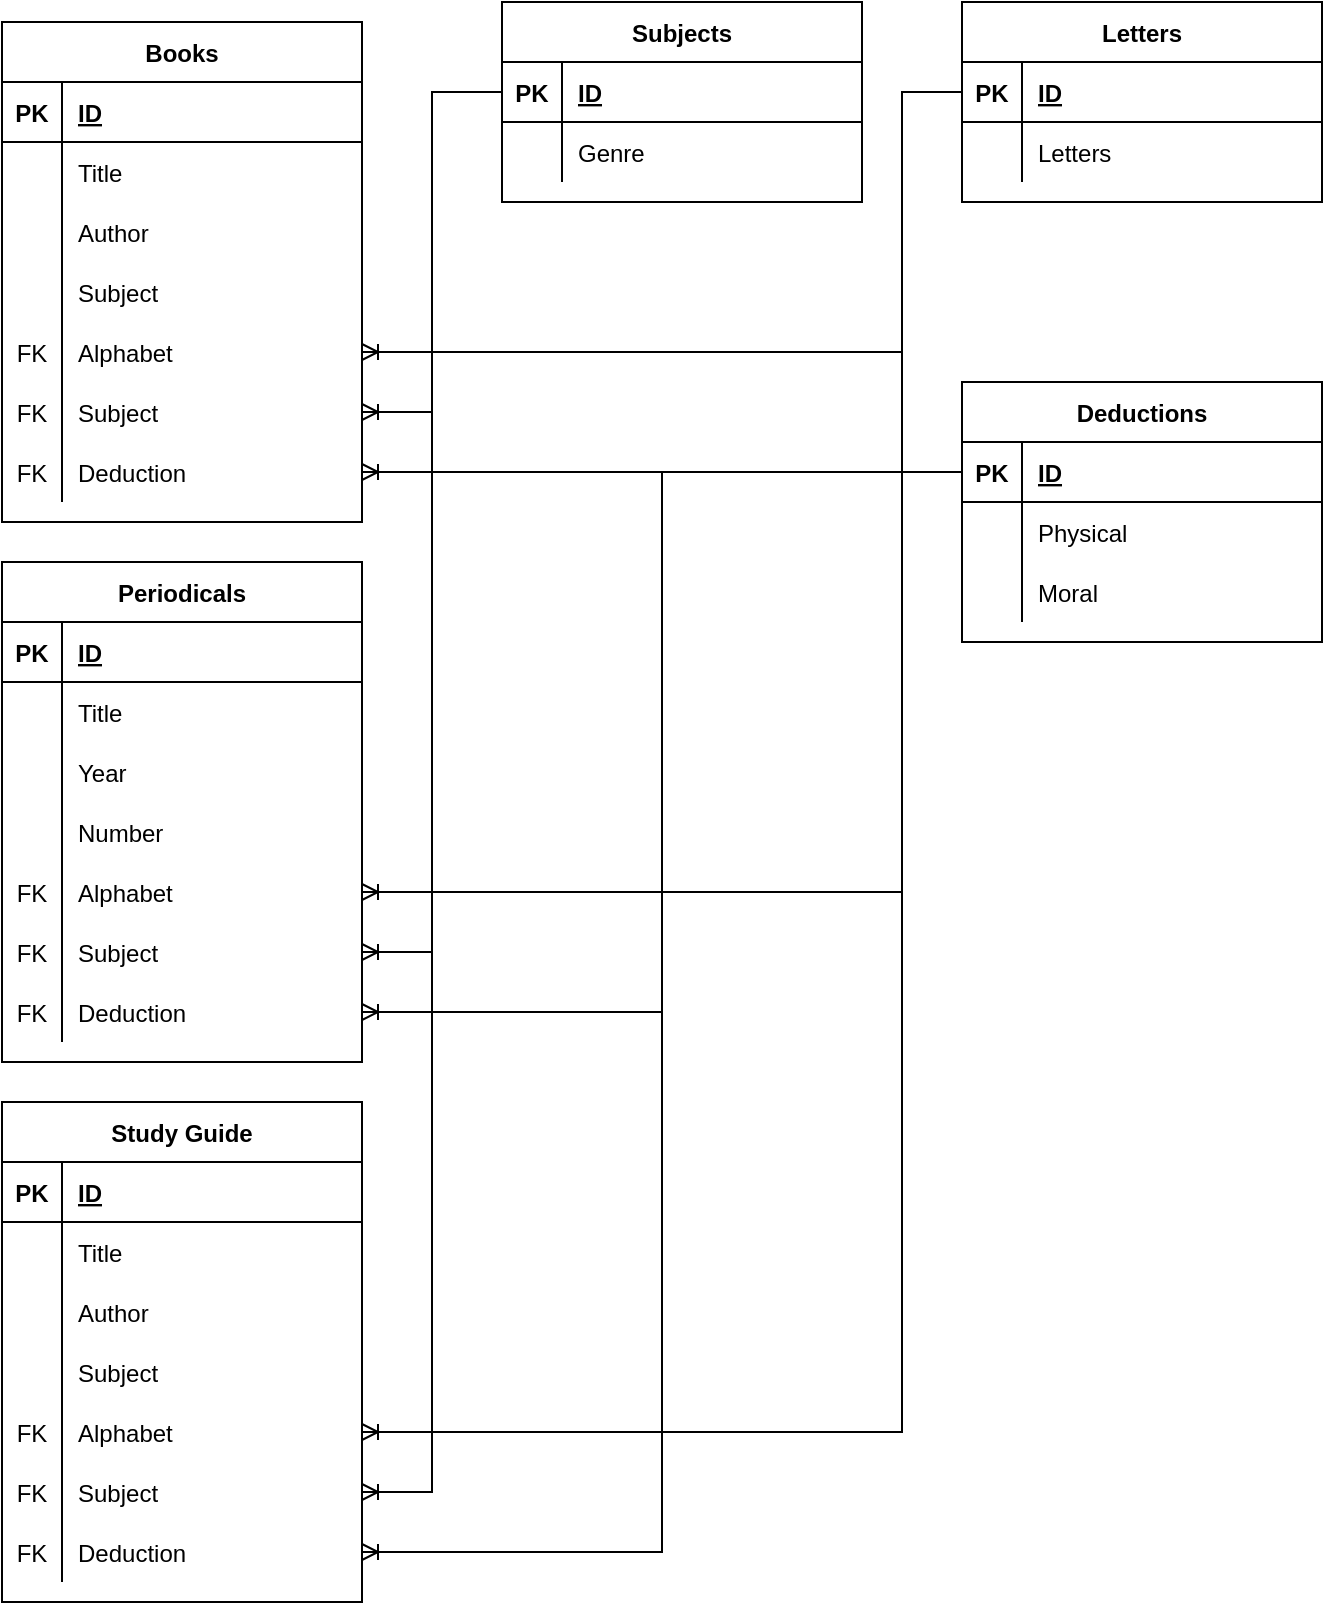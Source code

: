 <mxfile version="16.5.6" type="github">
  <diagram id="R2lEEEUBdFMjLlhIrx00" name="Page-1">
    <mxGraphModel dx="1381" dy="756" grid="1" gridSize="10" guides="1" tooltips="1" connect="1" arrows="1" fold="1" page="1" pageScale="1" pageWidth="850" pageHeight="1100" math="0" shadow="0" extFonts="Permanent Marker^https://fonts.googleapis.com/css?family=Permanent+Marker">
      <root>
        <mxCell id="0" />
        <mxCell id="1" parent="0" />
        <mxCell id="2j38CHUPCW1FRVG2KIAD-1" value="Books" style="shape=table;startSize=30;container=1;collapsible=1;childLayout=tableLayout;fixedRows=1;rowLines=0;fontStyle=1;align=center;resizeLast=1;" parent="1" vertex="1">
          <mxGeometry x="80" y="80" width="180" height="250" as="geometry" />
        </mxCell>
        <mxCell id="2j38CHUPCW1FRVG2KIAD-2" value="" style="shape=tableRow;horizontal=0;startSize=0;swimlaneHead=0;swimlaneBody=0;fillColor=none;collapsible=0;dropTarget=0;points=[[0,0.5],[1,0.5]];portConstraint=eastwest;top=0;left=0;right=0;bottom=1;" parent="2j38CHUPCW1FRVG2KIAD-1" vertex="1">
          <mxGeometry y="30" width="180" height="30" as="geometry" />
        </mxCell>
        <mxCell id="2j38CHUPCW1FRVG2KIAD-3" value="PK" style="shape=partialRectangle;connectable=0;fillColor=none;top=0;left=0;bottom=0;right=0;fontStyle=1;overflow=hidden;" parent="2j38CHUPCW1FRVG2KIAD-2" vertex="1">
          <mxGeometry width="30" height="30" as="geometry">
            <mxRectangle width="30" height="30" as="alternateBounds" />
          </mxGeometry>
        </mxCell>
        <mxCell id="2j38CHUPCW1FRVG2KIAD-4" value="ID" style="shape=partialRectangle;connectable=0;fillColor=none;top=0;left=0;bottom=0;right=0;align=left;spacingLeft=6;fontStyle=5;overflow=hidden;" parent="2j38CHUPCW1FRVG2KIAD-2" vertex="1">
          <mxGeometry x="30" width="150" height="30" as="geometry">
            <mxRectangle width="150" height="30" as="alternateBounds" />
          </mxGeometry>
        </mxCell>
        <mxCell id="2j38CHUPCW1FRVG2KIAD-5" value="" style="shape=tableRow;horizontal=0;startSize=0;swimlaneHead=0;swimlaneBody=0;fillColor=none;collapsible=0;dropTarget=0;points=[[0,0.5],[1,0.5]];portConstraint=eastwest;top=0;left=0;right=0;bottom=0;" parent="2j38CHUPCW1FRVG2KIAD-1" vertex="1">
          <mxGeometry y="60" width="180" height="30" as="geometry" />
        </mxCell>
        <mxCell id="2j38CHUPCW1FRVG2KIAD-6" value="" style="shape=partialRectangle;connectable=0;fillColor=none;top=0;left=0;bottom=0;right=0;editable=1;overflow=hidden;" parent="2j38CHUPCW1FRVG2KIAD-5" vertex="1">
          <mxGeometry width="30" height="30" as="geometry">
            <mxRectangle width="30" height="30" as="alternateBounds" />
          </mxGeometry>
        </mxCell>
        <mxCell id="2j38CHUPCW1FRVG2KIAD-7" value="Title" style="shape=partialRectangle;connectable=0;fillColor=none;top=0;left=0;bottom=0;right=0;align=left;spacingLeft=6;overflow=hidden;" parent="2j38CHUPCW1FRVG2KIAD-5" vertex="1">
          <mxGeometry x="30" width="150" height="30" as="geometry">
            <mxRectangle width="150" height="30" as="alternateBounds" />
          </mxGeometry>
        </mxCell>
        <mxCell id="2j38CHUPCW1FRVG2KIAD-8" value="" style="shape=tableRow;horizontal=0;startSize=0;swimlaneHead=0;swimlaneBody=0;fillColor=none;collapsible=0;dropTarget=0;points=[[0,0.5],[1,0.5]];portConstraint=eastwest;top=0;left=0;right=0;bottom=0;" parent="2j38CHUPCW1FRVG2KIAD-1" vertex="1">
          <mxGeometry y="90" width="180" height="30" as="geometry" />
        </mxCell>
        <mxCell id="2j38CHUPCW1FRVG2KIAD-9" value="" style="shape=partialRectangle;connectable=0;fillColor=none;top=0;left=0;bottom=0;right=0;editable=1;overflow=hidden;" parent="2j38CHUPCW1FRVG2KIAD-8" vertex="1">
          <mxGeometry width="30" height="30" as="geometry">
            <mxRectangle width="30" height="30" as="alternateBounds" />
          </mxGeometry>
        </mxCell>
        <mxCell id="2j38CHUPCW1FRVG2KIAD-10" value="Author" style="shape=partialRectangle;connectable=0;fillColor=none;top=0;left=0;bottom=0;right=0;align=left;spacingLeft=6;overflow=hidden;" parent="2j38CHUPCW1FRVG2KIAD-8" vertex="1">
          <mxGeometry x="30" width="150" height="30" as="geometry">
            <mxRectangle width="150" height="30" as="alternateBounds" />
          </mxGeometry>
        </mxCell>
        <mxCell id="2j38CHUPCW1FRVG2KIAD-11" value="" style="shape=tableRow;horizontal=0;startSize=0;swimlaneHead=0;swimlaneBody=0;fillColor=none;collapsible=0;dropTarget=0;points=[[0,0.5],[1,0.5]];portConstraint=eastwest;top=0;left=0;right=0;bottom=0;" parent="2j38CHUPCW1FRVG2KIAD-1" vertex="1">
          <mxGeometry y="120" width="180" height="30" as="geometry" />
        </mxCell>
        <mxCell id="2j38CHUPCW1FRVG2KIAD-12" value="" style="shape=partialRectangle;connectable=0;fillColor=none;top=0;left=0;bottom=0;right=0;editable=1;overflow=hidden;" parent="2j38CHUPCW1FRVG2KIAD-11" vertex="1">
          <mxGeometry width="30" height="30" as="geometry">
            <mxRectangle width="30" height="30" as="alternateBounds" />
          </mxGeometry>
        </mxCell>
        <mxCell id="2j38CHUPCW1FRVG2KIAD-13" value="Subject" style="shape=partialRectangle;connectable=0;fillColor=none;top=0;left=0;bottom=0;right=0;align=left;spacingLeft=6;overflow=hidden;" parent="2j38CHUPCW1FRVG2KIAD-11" vertex="1">
          <mxGeometry x="30" width="150" height="30" as="geometry">
            <mxRectangle width="150" height="30" as="alternateBounds" />
          </mxGeometry>
        </mxCell>
        <mxCell id="2j38CHUPCW1FRVG2KIAD-18" value="" style="shape=tableRow;horizontal=0;startSize=0;swimlaneHead=0;swimlaneBody=0;fillColor=none;collapsible=0;dropTarget=0;points=[[0,0.5],[1,0.5]];portConstraint=eastwest;top=0;left=0;right=0;bottom=0;" parent="2j38CHUPCW1FRVG2KIAD-1" vertex="1">
          <mxGeometry y="150" width="180" height="30" as="geometry" />
        </mxCell>
        <mxCell id="2j38CHUPCW1FRVG2KIAD-19" value="FK" style="shape=partialRectangle;connectable=0;fillColor=none;top=0;left=0;bottom=0;right=0;editable=1;overflow=hidden;" parent="2j38CHUPCW1FRVG2KIAD-18" vertex="1">
          <mxGeometry width="30" height="30" as="geometry">
            <mxRectangle width="30" height="30" as="alternateBounds" />
          </mxGeometry>
        </mxCell>
        <mxCell id="2j38CHUPCW1FRVG2KIAD-20" value="Alphabet" style="shape=partialRectangle;connectable=0;fillColor=none;top=0;left=0;bottom=0;right=0;align=left;spacingLeft=6;overflow=hidden;" parent="2j38CHUPCW1FRVG2KIAD-18" vertex="1">
          <mxGeometry x="30" width="150" height="30" as="geometry">
            <mxRectangle width="150" height="30" as="alternateBounds" />
          </mxGeometry>
        </mxCell>
        <mxCell id="2j38CHUPCW1FRVG2KIAD-75" value="" style="shape=tableRow;horizontal=0;startSize=0;swimlaneHead=0;swimlaneBody=0;fillColor=none;collapsible=0;dropTarget=0;points=[[0,0.5],[1,0.5]];portConstraint=eastwest;top=0;left=0;right=0;bottom=0;" parent="2j38CHUPCW1FRVG2KIAD-1" vertex="1">
          <mxGeometry y="180" width="180" height="30" as="geometry" />
        </mxCell>
        <mxCell id="2j38CHUPCW1FRVG2KIAD-76" value="FK" style="shape=partialRectangle;connectable=0;fillColor=none;top=0;left=0;bottom=0;right=0;editable=1;overflow=hidden;" parent="2j38CHUPCW1FRVG2KIAD-75" vertex="1">
          <mxGeometry width="30" height="30" as="geometry">
            <mxRectangle width="30" height="30" as="alternateBounds" />
          </mxGeometry>
        </mxCell>
        <mxCell id="2j38CHUPCW1FRVG2KIAD-77" value="Subject" style="shape=partialRectangle;connectable=0;fillColor=none;top=0;left=0;bottom=0;right=0;align=left;spacingLeft=6;overflow=hidden;" parent="2j38CHUPCW1FRVG2KIAD-75" vertex="1">
          <mxGeometry x="30" width="150" height="30" as="geometry">
            <mxRectangle width="150" height="30" as="alternateBounds" />
          </mxGeometry>
        </mxCell>
        <mxCell id="2j38CHUPCW1FRVG2KIAD-34" value="" style="shape=tableRow;horizontal=0;startSize=0;swimlaneHead=0;swimlaneBody=0;fillColor=none;collapsible=0;dropTarget=0;points=[[0,0.5],[1,0.5]];portConstraint=eastwest;top=0;left=0;right=0;bottom=0;" parent="2j38CHUPCW1FRVG2KIAD-1" vertex="1">
          <mxGeometry y="210" width="180" height="30" as="geometry" />
        </mxCell>
        <mxCell id="2j38CHUPCW1FRVG2KIAD-35" value="FK" style="shape=partialRectangle;connectable=0;fillColor=none;top=0;left=0;bottom=0;right=0;editable=1;overflow=hidden;" parent="2j38CHUPCW1FRVG2KIAD-34" vertex="1">
          <mxGeometry width="30" height="30" as="geometry">
            <mxRectangle width="30" height="30" as="alternateBounds" />
          </mxGeometry>
        </mxCell>
        <mxCell id="2j38CHUPCW1FRVG2KIAD-36" value="Deduction" style="shape=partialRectangle;connectable=0;fillColor=none;top=0;left=0;bottom=0;right=0;align=left;spacingLeft=6;overflow=hidden;" parent="2j38CHUPCW1FRVG2KIAD-34" vertex="1">
          <mxGeometry x="30" width="150" height="30" as="geometry">
            <mxRectangle width="150" height="30" as="alternateBounds" />
          </mxGeometry>
        </mxCell>
        <mxCell id="2j38CHUPCW1FRVG2KIAD-21" value="Subjects" style="shape=table;startSize=30;container=1;collapsible=1;childLayout=tableLayout;fixedRows=1;rowLines=0;fontStyle=1;align=center;resizeLast=1;" parent="1" vertex="1">
          <mxGeometry x="330" y="70" width="180" height="100" as="geometry" />
        </mxCell>
        <mxCell id="2j38CHUPCW1FRVG2KIAD-22" value="" style="shape=tableRow;horizontal=0;startSize=0;swimlaneHead=0;swimlaneBody=0;fillColor=none;collapsible=0;dropTarget=0;points=[[0,0.5],[1,0.5]];portConstraint=eastwest;top=0;left=0;right=0;bottom=1;" parent="2j38CHUPCW1FRVG2KIAD-21" vertex="1">
          <mxGeometry y="30" width="180" height="30" as="geometry" />
        </mxCell>
        <mxCell id="2j38CHUPCW1FRVG2KIAD-23" value="PK" style="shape=partialRectangle;connectable=0;fillColor=none;top=0;left=0;bottom=0;right=0;fontStyle=1;overflow=hidden;" parent="2j38CHUPCW1FRVG2KIAD-22" vertex="1">
          <mxGeometry width="30" height="30" as="geometry">
            <mxRectangle width="30" height="30" as="alternateBounds" />
          </mxGeometry>
        </mxCell>
        <mxCell id="2j38CHUPCW1FRVG2KIAD-24" value="ID" style="shape=partialRectangle;connectable=0;fillColor=none;top=0;left=0;bottom=0;right=0;align=left;spacingLeft=6;fontStyle=5;overflow=hidden;" parent="2j38CHUPCW1FRVG2KIAD-22" vertex="1">
          <mxGeometry x="30" width="150" height="30" as="geometry">
            <mxRectangle width="150" height="30" as="alternateBounds" />
          </mxGeometry>
        </mxCell>
        <mxCell id="2j38CHUPCW1FRVG2KIAD-25" value="" style="shape=tableRow;horizontal=0;startSize=0;swimlaneHead=0;swimlaneBody=0;fillColor=none;collapsible=0;dropTarget=0;points=[[0,0.5],[1,0.5]];portConstraint=eastwest;top=0;left=0;right=0;bottom=0;" parent="2j38CHUPCW1FRVG2KIAD-21" vertex="1">
          <mxGeometry y="60" width="180" height="30" as="geometry" />
        </mxCell>
        <mxCell id="2j38CHUPCW1FRVG2KIAD-26" value="" style="shape=partialRectangle;connectable=0;fillColor=none;top=0;left=0;bottom=0;right=0;editable=1;overflow=hidden;" parent="2j38CHUPCW1FRVG2KIAD-25" vertex="1">
          <mxGeometry width="30" height="30" as="geometry">
            <mxRectangle width="30" height="30" as="alternateBounds" />
          </mxGeometry>
        </mxCell>
        <mxCell id="2j38CHUPCW1FRVG2KIAD-27" value="Genre" style="shape=partialRectangle;connectable=0;fillColor=none;top=0;left=0;bottom=0;right=0;align=left;spacingLeft=6;overflow=hidden;" parent="2j38CHUPCW1FRVG2KIAD-25" vertex="1">
          <mxGeometry x="30" width="150" height="30" as="geometry">
            <mxRectangle width="150" height="30" as="alternateBounds" />
          </mxGeometry>
        </mxCell>
        <mxCell id="2j38CHUPCW1FRVG2KIAD-37" value="Letters" style="shape=table;startSize=30;container=1;collapsible=1;childLayout=tableLayout;fixedRows=1;rowLines=0;fontStyle=1;align=center;resizeLast=1;" parent="1" vertex="1">
          <mxGeometry x="560" y="70" width="180" height="100" as="geometry" />
        </mxCell>
        <mxCell id="2j38CHUPCW1FRVG2KIAD-38" value="" style="shape=tableRow;horizontal=0;startSize=0;swimlaneHead=0;swimlaneBody=0;fillColor=none;collapsible=0;dropTarget=0;points=[[0,0.5],[1,0.5]];portConstraint=eastwest;top=0;left=0;right=0;bottom=1;" parent="2j38CHUPCW1FRVG2KIAD-37" vertex="1">
          <mxGeometry y="30" width="180" height="30" as="geometry" />
        </mxCell>
        <mxCell id="2j38CHUPCW1FRVG2KIAD-39" value="PK" style="shape=partialRectangle;connectable=0;fillColor=none;top=0;left=0;bottom=0;right=0;fontStyle=1;overflow=hidden;" parent="2j38CHUPCW1FRVG2KIAD-38" vertex="1">
          <mxGeometry width="30" height="30" as="geometry">
            <mxRectangle width="30" height="30" as="alternateBounds" />
          </mxGeometry>
        </mxCell>
        <mxCell id="2j38CHUPCW1FRVG2KIAD-40" value="ID" style="shape=partialRectangle;connectable=0;fillColor=none;top=0;left=0;bottom=0;right=0;align=left;spacingLeft=6;fontStyle=5;overflow=hidden;" parent="2j38CHUPCW1FRVG2KIAD-38" vertex="1">
          <mxGeometry x="30" width="150" height="30" as="geometry">
            <mxRectangle width="150" height="30" as="alternateBounds" />
          </mxGeometry>
        </mxCell>
        <mxCell id="2j38CHUPCW1FRVG2KIAD-41" value="" style="shape=tableRow;horizontal=0;startSize=0;swimlaneHead=0;swimlaneBody=0;fillColor=none;collapsible=0;dropTarget=0;points=[[0,0.5],[1,0.5]];portConstraint=eastwest;top=0;left=0;right=0;bottom=0;" parent="2j38CHUPCW1FRVG2KIAD-37" vertex="1">
          <mxGeometry y="60" width="180" height="30" as="geometry" />
        </mxCell>
        <mxCell id="2j38CHUPCW1FRVG2KIAD-42" value="" style="shape=partialRectangle;connectable=0;fillColor=none;top=0;left=0;bottom=0;right=0;editable=1;overflow=hidden;" parent="2j38CHUPCW1FRVG2KIAD-41" vertex="1">
          <mxGeometry width="30" height="30" as="geometry">
            <mxRectangle width="30" height="30" as="alternateBounds" />
          </mxGeometry>
        </mxCell>
        <mxCell id="2j38CHUPCW1FRVG2KIAD-43" value="Letters" style="shape=partialRectangle;connectable=0;fillColor=none;top=0;left=0;bottom=0;right=0;align=left;spacingLeft=6;overflow=hidden;" parent="2j38CHUPCW1FRVG2KIAD-41" vertex="1">
          <mxGeometry x="30" width="150" height="30" as="geometry">
            <mxRectangle width="150" height="30" as="alternateBounds" />
          </mxGeometry>
        </mxCell>
        <mxCell id="2j38CHUPCW1FRVG2KIAD-50" value="" style="edgeStyle=orthogonalEdgeStyle;fontSize=12;html=1;endArrow=ERoneToMany;rounded=0;" parent="1" source="2j38CHUPCW1FRVG2KIAD-22" target="2j38CHUPCW1FRVG2KIAD-75" edge="1">
          <mxGeometry width="100" height="100" relative="1" as="geometry">
            <mxPoint x="320" y="120" as="sourcePoint" />
            <mxPoint x="260" y="275" as="targetPoint" />
          </mxGeometry>
        </mxCell>
        <mxCell id="2j38CHUPCW1FRVG2KIAD-52" value="" style="edgeStyle=orthogonalEdgeStyle;fontSize=12;html=1;endArrow=ERoneToMany;rounded=0;elbow=vertical;" parent="1" source="2j38CHUPCW1FRVG2KIAD-38" target="2j38CHUPCW1FRVG2KIAD-18" edge="1">
          <mxGeometry width="100" height="100" relative="1" as="geometry">
            <mxPoint x="450" y="370" as="sourcePoint" />
            <mxPoint x="550" y="270" as="targetPoint" />
            <Array as="points">
              <mxPoint x="530" y="115" />
              <mxPoint x="530" y="245" />
            </Array>
          </mxGeometry>
        </mxCell>
        <mxCell id="2j38CHUPCW1FRVG2KIAD-53" value="Periodicals" style="shape=table;startSize=30;container=1;collapsible=1;childLayout=tableLayout;fixedRows=1;rowLines=0;fontStyle=1;align=center;resizeLast=1;" parent="1" vertex="1">
          <mxGeometry x="80" y="350" width="180" height="250" as="geometry" />
        </mxCell>
        <mxCell id="2j38CHUPCW1FRVG2KIAD-54" value="" style="shape=tableRow;horizontal=0;startSize=0;swimlaneHead=0;swimlaneBody=0;fillColor=none;collapsible=0;dropTarget=0;points=[[0,0.5],[1,0.5]];portConstraint=eastwest;top=0;left=0;right=0;bottom=1;" parent="2j38CHUPCW1FRVG2KIAD-53" vertex="1">
          <mxGeometry y="30" width="180" height="30" as="geometry" />
        </mxCell>
        <mxCell id="2j38CHUPCW1FRVG2KIAD-55" value="PK" style="shape=partialRectangle;connectable=0;fillColor=none;top=0;left=0;bottom=0;right=0;fontStyle=1;overflow=hidden;" parent="2j38CHUPCW1FRVG2KIAD-54" vertex="1">
          <mxGeometry width="30" height="30" as="geometry">
            <mxRectangle width="30" height="30" as="alternateBounds" />
          </mxGeometry>
        </mxCell>
        <mxCell id="2j38CHUPCW1FRVG2KIAD-56" value="ID" style="shape=partialRectangle;connectable=0;fillColor=none;top=0;left=0;bottom=0;right=0;align=left;spacingLeft=6;fontStyle=5;overflow=hidden;" parent="2j38CHUPCW1FRVG2KIAD-54" vertex="1">
          <mxGeometry x="30" width="150" height="30" as="geometry">
            <mxRectangle width="150" height="30" as="alternateBounds" />
          </mxGeometry>
        </mxCell>
        <mxCell id="2j38CHUPCW1FRVG2KIAD-57" value="" style="shape=tableRow;horizontal=0;startSize=0;swimlaneHead=0;swimlaneBody=0;fillColor=none;collapsible=0;dropTarget=0;points=[[0,0.5],[1,0.5]];portConstraint=eastwest;top=0;left=0;right=0;bottom=0;" parent="2j38CHUPCW1FRVG2KIAD-53" vertex="1">
          <mxGeometry y="60" width="180" height="30" as="geometry" />
        </mxCell>
        <mxCell id="2j38CHUPCW1FRVG2KIAD-58" value="" style="shape=partialRectangle;connectable=0;fillColor=none;top=0;left=0;bottom=0;right=0;editable=1;overflow=hidden;" parent="2j38CHUPCW1FRVG2KIAD-57" vertex="1">
          <mxGeometry width="30" height="30" as="geometry">
            <mxRectangle width="30" height="30" as="alternateBounds" />
          </mxGeometry>
        </mxCell>
        <mxCell id="2j38CHUPCW1FRVG2KIAD-59" value="Title" style="shape=partialRectangle;connectable=0;fillColor=none;top=0;left=0;bottom=0;right=0;align=left;spacingLeft=6;overflow=hidden;" parent="2j38CHUPCW1FRVG2KIAD-57" vertex="1">
          <mxGeometry x="30" width="150" height="30" as="geometry">
            <mxRectangle width="150" height="30" as="alternateBounds" />
          </mxGeometry>
        </mxCell>
        <mxCell id="2j38CHUPCW1FRVG2KIAD-60" value="" style="shape=tableRow;horizontal=0;startSize=0;swimlaneHead=0;swimlaneBody=0;fillColor=none;collapsible=0;dropTarget=0;points=[[0,0.5],[1,0.5]];portConstraint=eastwest;top=0;left=0;right=0;bottom=0;" parent="2j38CHUPCW1FRVG2KIAD-53" vertex="1">
          <mxGeometry y="90" width="180" height="30" as="geometry" />
        </mxCell>
        <mxCell id="2j38CHUPCW1FRVG2KIAD-61" value="" style="shape=partialRectangle;connectable=0;fillColor=none;top=0;left=0;bottom=0;right=0;editable=1;overflow=hidden;" parent="2j38CHUPCW1FRVG2KIAD-60" vertex="1">
          <mxGeometry width="30" height="30" as="geometry">
            <mxRectangle width="30" height="30" as="alternateBounds" />
          </mxGeometry>
        </mxCell>
        <mxCell id="2j38CHUPCW1FRVG2KIAD-62" value="Year" style="shape=partialRectangle;connectable=0;fillColor=none;top=0;left=0;bottom=0;right=0;align=left;spacingLeft=6;overflow=hidden;" parent="2j38CHUPCW1FRVG2KIAD-60" vertex="1">
          <mxGeometry x="30" width="150" height="30" as="geometry">
            <mxRectangle width="150" height="30" as="alternateBounds" />
          </mxGeometry>
        </mxCell>
        <mxCell id="2j38CHUPCW1FRVG2KIAD-63" value="" style="shape=tableRow;horizontal=0;startSize=0;swimlaneHead=0;swimlaneBody=0;fillColor=none;collapsible=0;dropTarget=0;points=[[0,0.5],[1,0.5]];portConstraint=eastwest;top=0;left=0;right=0;bottom=0;" parent="2j38CHUPCW1FRVG2KIAD-53" vertex="1">
          <mxGeometry y="120" width="180" height="30" as="geometry" />
        </mxCell>
        <mxCell id="2j38CHUPCW1FRVG2KIAD-64" value="" style="shape=partialRectangle;connectable=0;fillColor=none;top=0;left=0;bottom=0;right=0;editable=1;overflow=hidden;" parent="2j38CHUPCW1FRVG2KIAD-63" vertex="1">
          <mxGeometry width="30" height="30" as="geometry">
            <mxRectangle width="30" height="30" as="alternateBounds" />
          </mxGeometry>
        </mxCell>
        <mxCell id="2j38CHUPCW1FRVG2KIAD-65" value="Number" style="shape=partialRectangle;connectable=0;fillColor=none;top=0;left=0;bottom=0;right=0;align=left;spacingLeft=6;overflow=hidden;" parent="2j38CHUPCW1FRVG2KIAD-63" vertex="1">
          <mxGeometry x="30" width="150" height="30" as="geometry">
            <mxRectangle width="150" height="30" as="alternateBounds" />
          </mxGeometry>
        </mxCell>
        <mxCell id="2j38CHUPCW1FRVG2KIAD-66" value="" style="shape=tableRow;horizontal=0;startSize=0;swimlaneHead=0;swimlaneBody=0;fillColor=none;collapsible=0;dropTarget=0;points=[[0,0.5],[1,0.5]];portConstraint=eastwest;top=0;left=0;right=0;bottom=0;" parent="2j38CHUPCW1FRVG2KIAD-53" vertex="1">
          <mxGeometry y="150" width="180" height="30" as="geometry" />
        </mxCell>
        <mxCell id="2j38CHUPCW1FRVG2KIAD-67" value="FK" style="shape=partialRectangle;connectable=0;fillColor=none;top=0;left=0;bottom=0;right=0;editable=1;overflow=hidden;" parent="2j38CHUPCW1FRVG2KIAD-66" vertex="1">
          <mxGeometry width="30" height="30" as="geometry">
            <mxRectangle width="30" height="30" as="alternateBounds" />
          </mxGeometry>
        </mxCell>
        <mxCell id="2j38CHUPCW1FRVG2KIAD-68" value="Alphabet" style="shape=partialRectangle;connectable=0;fillColor=none;top=0;left=0;bottom=0;right=0;align=left;spacingLeft=6;overflow=hidden;" parent="2j38CHUPCW1FRVG2KIAD-66" vertex="1">
          <mxGeometry x="30" width="150" height="30" as="geometry">
            <mxRectangle width="150" height="30" as="alternateBounds" />
          </mxGeometry>
        </mxCell>
        <mxCell id="2j38CHUPCW1FRVG2KIAD-94" value="" style="shape=tableRow;horizontal=0;startSize=0;swimlaneHead=0;swimlaneBody=0;fillColor=none;collapsible=0;dropTarget=0;points=[[0,0.5],[1,0.5]];portConstraint=eastwest;top=0;left=0;right=0;bottom=0;" parent="2j38CHUPCW1FRVG2KIAD-53" vertex="1">
          <mxGeometry y="180" width="180" height="30" as="geometry" />
        </mxCell>
        <mxCell id="2j38CHUPCW1FRVG2KIAD-95" value="FK" style="shape=partialRectangle;connectable=0;fillColor=none;top=0;left=0;bottom=0;right=0;editable=1;overflow=hidden;" parent="2j38CHUPCW1FRVG2KIAD-94" vertex="1">
          <mxGeometry width="30" height="30" as="geometry">
            <mxRectangle width="30" height="30" as="alternateBounds" />
          </mxGeometry>
        </mxCell>
        <mxCell id="2j38CHUPCW1FRVG2KIAD-96" value="Subject" style="shape=partialRectangle;connectable=0;fillColor=none;top=0;left=0;bottom=0;right=0;align=left;spacingLeft=6;overflow=hidden;" parent="2j38CHUPCW1FRVG2KIAD-94" vertex="1">
          <mxGeometry x="30" width="150" height="30" as="geometry">
            <mxRectangle width="150" height="30" as="alternateBounds" />
          </mxGeometry>
        </mxCell>
        <mxCell id="2j38CHUPCW1FRVG2KIAD-69" value="" style="shape=tableRow;horizontal=0;startSize=0;swimlaneHead=0;swimlaneBody=0;fillColor=none;collapsible=0;dropTarget=0;points=[[0,0.5],[1,0.5]];portConstraint=eastwest;top=0;left=0;right=0;bottom=0;" parent="2j38CHUPCW1FRVG2KIAD-53" vertex="1">
          <mxGeometry y="210" width="180" height="30" as="geometry" />
        </mxCell>
        <mxCell id="2j38CHUPCW1FRVG2KIAD-70" value="FK" style="shape=partialRectangle;connectable=0;fillColor=none;top=0;left=0;bottom=0;right=0;editable=1;overflow=hidden;" parent="2j38CHUPCW1FRVG2KIAD-69" vertex="1">
          <mxGeometry width="30" height="30" as="geometry">
            <mxRectangle width="30" height="30" as="alternateBounds" />
          </mxGeometry>
        </mxCell>
        <mxCell id="2j38CHUPCW1FRVG2KIAD-71" value="Deduction" style="shape=partialRectangle;connectable=0;fillColor=none;top=0;left=0;bottom=0;right=0;align=left;spacingLeft=6;overflow=hidden;" parent="2j38CHUPCW1FRVG2KIAD-69" vertex="1">
          <mxGeometry x="30" width="150" height="30" as="geometry">
            <mxRectangle width="150" height="30" as="alternateBounds" />
          </mxGeometry>
        </mxCell>
        <mxCell id="2j38CHUPCW1FRVG2KIAD-78" value="Deductions" style="shape=table;startSize=30;container=1;collapsible=1;childLayout=tableLayout;fixedRows=1;rowLines=0;fontStyle=1;align=center;resizeLast=1;" parent="1" vertex="1">
          <mxGeometry x="560" y="260" width="180" height="130" as="geometry" />
        </mxCell>
        <mxCell id="2j38CHUPCW1FRVG2KIAD-79" value="" style="shape=tableRow;horizontal=0;startSize=0;swimlaneHead=0;swimlaneBody=0;fillColor=none;collapsible=0;dropTarget=0;points=[[0,0.5],[1,0.5]];portConstraint=eastwest;top=0;left=0;right=0;bottom=1;" parent="2j38CHUPCW1FRVG2KIAD-78" vertex="1">
          <mxGeometry y="30" width="180" height="30" as="geometry" />
        </mxCell>
        <mxCell id="2j38CHUPCW1FRVG2KIAD-80" value="PK" style="shape=partialRectangle;connectable=0;fillColor=none;top=0;left=0;bottom=0;right=0;fontStyle=1;overflow=hidden;" parent="2j38CHUPCW1FRVG2KIAD-79" vertex="1">
          <mxGeometry width="30" height="30" as="geometry">
            <mxRectangle width="30" height="30" as="alternateBounds" />
          </mxGeometry>
        </mxCell>
        <mxCell id="2j38CHUPCW1FRVG2KIAD-81" value="ID" style="shape=partialRectangle;connectable=0;fillColor=none;top=0;left=0;bottom=0;right=0;align=left;spacingLeft=6;fontStyle=5;overflow=hidden;" parent="2j38CHUPCW1FRVG2KIAD-79" vertex="1">
          <mxGeometry x="30" width="150" height="30" as="geometry">
            <mxRectangle width="150" height="30" as="alternateBounds" />
          </mxGeometry>
        </mxCell>
        <mxCell id="2j38CHUPCW1FRVG2KIAD-82" value="" style="shape=tableRow;horizontal=0;startSize=0;swimlaneHead=0;swimlaneBody=0;fillColor=none;collapsible=0;dropTarget=0;points=[[0,0.5],[1,0.5]];portConstraint=eastwest;top=0;left=0;right=0;bottom=0;" parent="2j38CHUPCW1FRVG2KIAD-78" vertex="1">
          <mxGeometry y="60" width="180" height="30" as="geometry" />
        </mxCell>
        <mxCell id="2j38CHUPCW1FRVG2KIAD-83" value="" style="shape=partialRectangle;connectable=0;fillColor=none;top=0;left=0;bottom=0;right=0;editable=1;overflow=hidden;" parent="2j38CHUPCW1FRVG2KIAD-82" vertex="1">
          <mxGeometry width="30" height="30" as="geometry">
            <mxRectangle width="30" height="30" as="alternateBounds" />
          </mxGeometry>
        </mxCell>
        <mxCell id="2j38CHUPCW1FRVG2KIAD-84" value="Physical" style="shape=partialRectangle;connectable=0;fillColor=none;top=0;left=0;bottom=0;right=0;align=left;spacingLeft=6;overflow=hidden;" parent="2j38CHUPCW1FRVG2KIAD-82" vertex="1">
          <mxGeometry x="30" width="150" height="30" as="geometry">
            <mxRectangle width="150" height="30" as="alternateBounds" />
          </mxGeometry>
        </mxCell>
        <mxCell id="2j38CHUPCW1FRVG2KIAD-85" value="" style="shape=tableRow;horizontal=0;startSize=0;swimlaneHead=0;swimlaneBody=0;fillColor=none;collapsible=0;dropTarget=0;points=[[0,0.5],[1,0.5]];portConstraint=eastwest;top=0;left=0;right=0;bottom=0;" parent="2j38CHUPCW1FRVG2KIAD-78" vertex="1">
          <mxGeometry y="90" width="180" height="30" as="geometry" />
        </mxCell>
        <mxCell id="2j38CHUPCW1FRVG2KIAD-86" value="" style="shape=partialRectangle;connectable=0;fillColor=none;top=0;left=0;bottom=0;right=0;editable=1;overflow=hidden;" parent="2j38CHUPCW1FRVG2KIAD-85" vertex="1">
          <mxGeometry width="30" height="30" as="geometry">
            <mxRectangle width="30" height="30" as="alternateBounds" />
          </mxGeometry>
        </mxCell>
        <mxCell id="2j38CHUPCW1FRVG2KIAD-87" value="Moral" style="shape=partialRectangle;connectable=0;fillColor=none;top=0;left=0;bottom=0;right=0;align=left;spacingLeft=6;overflow=hidden;" parent="2j38CHUPCW1FRVG2KIAD-85" vertex="1">
          <mxGeometry x="30" width="150" height="30" as="geometry">
            <mxRectangle width="150" height="30" as="alternateBounds" />
          </mxGeometry>
        </mxCell>
        <mxCell id="2j38CHUPCW1FRVG2KIAD-97" value="" style="edgeStyle=orthogonalEdgeStyle;fontSize=12;html=1;endArrow=ERoneToMany;rounded=0;elbow=vertical;" parent="1" source="2j38CHUPCW1FRVG2KIAD-22" target="2j38CHUPCW1FRVG2KIAD-94" edge="1">
          <mxGeometry width="100" height="100" relative="1" as="geometry">
            <mxPoint x="370" y="490" as="sourcePoint" />
            <mxPoint x="470" y="390" as="targetPoint" />
          </mxGeometry>
        </mxCell>
        <mxCell id="2j38CHUPCW1FRVG2KIAD-98" value="" style="edgeStyle=orthogonalEdgeStyle;fontSize=12;html=1;endArrow=ERoneToMany;rounded=0;elbow=vertical;" parent="1" source="2j38CHUPCW1FRVG2KIAD-38" target="2j38CHUPCW1FRVG2KIAD-66" edge="1">
          <mxGeometry width="100" height="100" relative="1" as="geometry">
            <mxPoint x="450" y="510" as="sourcePoint" />
            <mxPoint x="550" y="410" as="targetPoint" />
            <Array as="points">
              <mxPoint x="530" y="115" />
              <mxPoint x="530" y="515" />
            </Array>
          </mxGeometry>
        </mxCell>
        <mxCell id="2j38CHUPCW1FRVG2KIAD-101" value="" style="edgeStyle=entityRelationEdgeStyle;fontSize=12;html=1;endArrow=ERoneToMany;rounded=0;elbow=vertical;" parent="1" source="2j38CHUPCW1FRVG2KIAD-79" target="2j38CHUPCW1FRVG2KIAD-34" edge="1">
          <mxGeometry width="100" height="100" relative="1" as="geometry">
            <mxPoint x="610" y="520" as="sourcePoint" />
            <mxPoint x="710" y="420" as="targetPoint" />
          </mxGeometry>
        </mxCell>
        <mxCell id="2j38CHUPCW1FRVG2KIAD-102" value="" style="edgeStyle=orthogonalEdgeStyle;fontSize=12;html=1;endArrow=ERoneToMany;rounded=0;elbow=vertical;" parent="1" source="2j38CHUPCW1FRVG2KIAD-79" target="2j38CHUPCW1FRVG2KIAD-69" edge="1">
          <mxGeometry width="100" height="100" relative="1" as="geometry">
            <mxPoint x="610" y="520" as="sourcePoint" />
            <mxPoint x="710" y="420" as="targetPoint" />
          </mxGeometry>
        </mxCell>
        <mxCell id="2j38CHUPCW1FRVG2KIAD-103" value="Study Guide" style="shape=table;startSize=30;container=1;collapsible=1;childLayout=tableLayout;fixedRows=1;rowLines=0;fontStyle=1;align=center;resizeLast=1;" parent="1" vertex="1">
          <mxGeometry x="80" y="620" width="180" height="250" as="geometry" />
        </mxCell>
        <mxCell id="2j38CHUPCW1FRVG2KIAD-104" value="" style="shape=tableRow;horizontal=0;startSize=0;swimlaneHead=0;swimlaneBody=0;fillColor=none;collapsible=0;dropTarget=0;points=[[0,0.5],[1,0.5]];portConstraint=eastwest;top=0;left=0;right=0;bottom=1;" parent="2j38CHUPCW1FRVG2KIAD-103" vertex="1">
          <mxGeometry y="30" width="180" height="30" as="geometry" />
        </mxCell>
        <mxCell id="2j38CHUPCW1FRVG2KIAD-105" value="PK" style="shape=partialRectangle;connectable=0;fillColor=none;top=0;left=0;bottom=0;right=0;fontStyle=1;overflow=hidden;" parent="2j38CHUPCW1FRVG2KIAD-104" vertex="1">
          <mxGeometry width="30" height="30" as="geometry">
            <mxRectangle width="30" height="30" as="alternateBounds" />
          </mxGeometry>
        </mxCell>
        <mxCell id="2j38CHUPCW1FRVG2KIAD-106" value="ID" style="shape=partialRectangle;connectable=0;fillColor=none;top=0;left=0;bottom=0;right=0;align=left;spacingLeft=6;fontStyle=5;overflow=hidden;" parent="2j38CHUPCW1FRVG2KIAD-104" vertex="1">
          <mxGeometry x="30" width="150" height="30" as="geometry">
            <mxRectangle width="150" height="30" as="alternateBounds" />
          </mxGeometry>
        </mxCell>
        <mxCell id="2j38CHUPCW1FRVG2KIAD-107" value="" style="shape=tableRow;horizontal=0;startSize=0;swimlaneHead=0;swimlaneBody=0;fillColor=none;collapsible=0;dropTarget=0;points=[[0,0.5],[1,0.5]];portConstraint=eastwest;top=0;left=0;right=0;bottom=0;" parent="2j38CHUPCW1FRVG2KIAD-103" vertex="1">
          <mxGeometry y="60" width="180" height="30" as="geometry" />
        </mxCell>
        <mxCell id="2j38CHUPCW1FRVG2KIAD-108" value="" style="shape=partialRectangle;connectable=0;fillColor=none;top=0;left=0;bottom=0;right=0;editable=1;overflow=hidden;" parent="2j38CHUPCW1FRVG2KIAD-107" vertex="1">
          <mxGeometry width="30" height="30" as="geometry">
            <mxRectangle width="30" height="30" as="alternateBounds" />
          </mxGeometry>
        </mxCell>
        <mxCell id="2j38CHUPCW1FRVG2KIAD-109" value="Title" style="shape=partialRectangle;connectable=0;fillColor=none;top=0;left=0;bottom=0;right=0;align=left;spacingLeft=6;overflow=hidden;" parent="2j38CHUPCW1FRVG2KIAD-107" vertex="1">
          <mxGeometry x="30" width="150" height="30" as="geometry">
            <mxRectangle width="150" height="30" as="alternateBounds" />
          </mxGeometry>
        </mxCell>
        <mxCell id="2j38CHUPCW1FRVG2KIAD-110" value="" style="shape=tableRow;horizontal=0;startSize=0;swimlaneHead=0;swimlaneBody=0;fillColor=none;collapsible=0;dropTarget=0;points=[[0,0.5],[1,0.5]];portConstraint=eastwest;top=0;left=0;right=0;bottom=0;" parent="2j38CHUPCW1FRVG2KIAD-103" vertex="1">
          <mxGeometry y="90" width="180" height="30" as="geometry" />
        </mxCell>
        <mxCell id="2j38CHUPCW1FRVG2KIAD-111" value="" style="shape=partialRectangle;connectable=0;fillColor=none;top=0;left=0;bottom=0;right=0;editable=1;overflow=hidden;" parent="2j38CHUPCW1FRVG2KIAD-110" vertex="1">
          <mxGeometry width="30" height="30" as="geometry">
            <mxRectangle width="30" height="30" as="alternateBounds" />
          </mxGeometry>
        </mxCell>
        <mxCell id="2j38CHUPCW1FRVG2KIAD-112" value="Author" style="shape=partialRectangle;connectable=0;fillColor=none;top=0;left=0;bottom=0;right=0;align=left;spacingLeft=6;overflow=hidden;" parent="2j38CHUPCW1FRVG2KIAD-110" vertex="1">
          <mxGeometry x="30" width="150" height="30" as="geometry">
            <mxRectangle width="150" height="30" as="alternateBounds" />
          </mxGeometry>
        </mxCell>
        <mxCell id="2j38CHUPCW1FRVG2KIAD-113" value="" style="shape=tableRow;horizontal=0;startSize=0;swimlaneHead=0;swimlaneBody=0;fillColor=none;collapsible=0;dropTarget=0;points=[[0,0.5],[1,0.5]];portConstraint=eastwest;top=0;left=0;right=0;bottom=0;" parent="2j38CHUPCW1FRVG2KIAD-103" vertex="1">
          <mxGeometry y="120" width="180" height="30" as="geometry" />
        </mxCell>
        <mxCell id="2j38CHUPCW1FRVG2KIAD-114" value="" style="shape=partialRectangle;connectable=0;fillColor=none;top=0;left=0;bottom=0;right=0;editable=1;overflow=hidden;" parent="2j38CHUPCW1FRVG2KIAD-113" vertex="1">
          <mxGeometry width="30" height="30" as="geometry">
            <mxRectangle width="30" height="30" as="alternateBounds" />
          </mxGeometry>
        </mxCell>
        <mxCell id="2j38CHUPCW1FRVG2KIAD-115" value="Subject" style="shape=partialRectangle;connectable=0;fillColor=none;top=0;left=0;bottom=0;right=0;align=left;spacingLeft=6;overflow=hidden;" parent="2j38CHUPCW1FRVG2KIAD-113" vertex="1">
          <mxGeometry x="30" width="150" height="30" as="geometry">
            <mxRectangle width="150" height="30" as="alternateBounds" />
          </mxGeometry>
        </mxCell>
        <mxCell id="2j38CHUPCW1FRVG2KIAD-116" value="" style="shape=tableRow;horizontal=0;startSize=0;swimlaneHead=0;swimlaneBody=0;fillColor=none;collapsible=0;dropTarget=0;points=[[0,0.5],[1,0.5]];portConstraint=eastwest;top=0;left=0;right=0;bottom=0;" parent="2j38CHUPCW1FRVG2KIAD-103" vertex="1">
          <mxGeometry y="150" width="180" height="30" as="geometry" />
        </mxCell>
        <mxCell id="2j38CHUPCW1FRVG2KIAD-117" value="FK" style="shape=partialRectangle;connectable=0;fillColor=none;top=0;left=0;bottom=0;right=0;editable=1;overflow=hidden;" parent="2j38CHUPCW1FRVG2KIAD-116" vertex="1">
          <mxGeometry width="30" height="30" as="geometry">
            <mxRectangle width="30" height="30" as="alternateBounds" />
          </mxGeometry>
        </mxCell>
        <mxCell id="2j38CHUPCW1FRVG2KIAD-118" value="Alphabet" style="shape=partialRectangle;connectable=0;fillColor=none;top=0;left=0;bottom=0;right=0;align=left;spacingLeft=6;overflow=hidden;" parent="2j38CHUPCW1FRVG2KIAD-116" vertex="1">
          <mxGeometry x="30" width="150" height="30" as="geometry">
            <mxRectangle width="150" height="30" as="alternateBounds" />
          </mxGeometry>
        </mxCell>
        <mxCell id="2j38CHUPCW1FRVG2KIAD-119" value="" style="shape=tableRow;horizontal=0;startSize=0;swimlaneHead=0;swimlaneBody=0;fillColor=none;collapsible=0;dropTarget=0;points=[[0,0.5],[1,0.5]];portConstraint=eastwest;top=0;left=0;right=0;bottom=0;" parent="2j38CHUPCW1FRVG2KIAD-103" vertex="1">
          <mxGeometry y="180" width="180" height="30" as="geometry" />
        </mxCell>
        <mxCell id="2j38CHUPCW1FRVG2KIAD-120" value="FK" style="shape=partialRectangle;connectable=0;fillColor=none;top=0;left=0;bottom=0;right=0;editable=1;overflow=hidden;" parent="2j38CHUPCW1FRVG2KIAD-119" vertex="1">
          <mxGeometry width="30" height="30" as="geometry">
            <mxRectangle width="30" height="30" as="alternateBounds" />
          </mxGeometry>
        </mxCell>
        <mxCell id="2j38CHUPCW1FRVG2KIAD-121" value="Subject" style="shape=partialRectangle;connectable=0;fillColor=none;top=0;left=0;bottom=0;right=0;align=left;spacingLeft=6;overflow=hidden;" parent="2j38CHUPCW1FRVG2KIAD-119" vertex="1">
          <mxGeometry x="30" width="150" height="30" as="geometry">
            <mxRectangle width="150" height="30" as="alternateBounds" />
          </mxGeometry>
        </mxCell>
        <mxCell id="2j38CHUPCW1FRVG2KIAD-122" value="" style="shape=tableRow;horizontal=0;startSize=0;swimlaneHead=0;swimlaneBody=0;fillColor=none;collapsible=0;dropTarget=0;points=[[0,0.5],[1,0.5]];portConstraint=eastwest;top=0;left=0;right=0;bottom=0;" parent="2j38CHUPCW1FRVG2KIAD-103" vertex="1">
          <mxGeometry y="210" width="180" height="30" as="geometry" />
        </mxCell>
        <mxCell id="2j38CHUPCW1FRVG2KIAD-123" value="FK" style="shape=partialRectangle;connectable=0;fillColor=none;top=0;left=0;bottom=0;right=0;editable=1;overflow=hidden;" parent="2j38CHUPCW1FRVG2KIAD-122" vertex="1">
          <mxGeometry width="30" height="30" as="geometry">
            <mxRectangle width="30" height="30" as="alternateBounds" />
          </mxGeometry>
        </mxCell>
        <mxCell id="2j38CHUPCW1FRVG2KIAD-124" value="Deduction" style="shape=partialRectangle;connectable=0;fillColor=none;top=0;left=0;bottom=0;right=0;align=left;spacingLeft=6;overflow=hidden;" parent="2j38CHUPCW1FRVG2KIAD-122" vertex="1">
          <mxGeometry x="30" width="150" height="30" as="geometry">
            <mxRectangle width="150" height="30" as="alternateBounds" />
          </mxGeometry>
        </mxCell>
        <mxCell id="2j38CHUPCW1FRVG2KIAD-125" value="" style="edgeStyle=orthogonalEdgeStyle;fontSize=12;html=1;endArrow=ERoneToMany;rounded=0;elbow=vertical;" parent="1" source="2j38CHUPCW1FRVG2KIAD-79" target="2j38CHUPCW1FRVG2KIAD-122" edge="1">
          <mxGeometry width="100" height="100" relative="1" as="geometry">
            <mxPoint x="610" y="760" as="sourcePoint" />
            <mxPoint x="710" y="660" as="targetPoint" />
            <Array as="points">
              <mxPoint x="410" y="305" />
              <mxPoint x="410" y="845" />
            </Array>
          </mxGeometry>
        </mxCell>
        <mxCell id="2j38CHUPCW1FRVG2KIAD-126" value="" style="edgeStyle=orthogonalEdgeStyle;fontSize=12;html=1;endArrow=ERoneToMany;rounded=0;elbow=vertical;" parent="1" source="2j38CHUPCW1FRVG2KIAD-38" target="2j38CHUPCW1FRVG2KIAD-116" edge="1">
          <mxGeometry width="100" height="100" relative="1" as="geometry">
            <mxPoint x="590" y="580" as="sourcePoint" />
            <mxPoint x="690" y="480" as="targetPoint" />
            <Array as="points">
              <mxPoint x="530" y="115" />
              <mxPoint x="530" y="785" />
            </Array>
          </mxGeometry>
        </mxCell>
        <mxCell id="2j38CHUPCW1FRVG2KIAD-127" value="" style="edgeStyle=orthogonalEdgeStyle;fontSize=12;html=1;endArrow=ERoneToMany;rounded=0;elbow=vertical;" parent="1" source="2j38CHUPCW1FRVG2KIAD-22" target="2j38CHUPCW1FRVG2KIAD-119" edge="1">
          <mxGeometry width="100" height="100" relative="1" as="geometry">
            <mxPoint x="590" y="680" as="sourcePoint" />
            <mxPoint x="690" y="580" as="targetPoint" />
          </mxGeometry>
        </mxCell>
      </root>
    </mxGraphModel>
  </diagram>
</mxfile>
